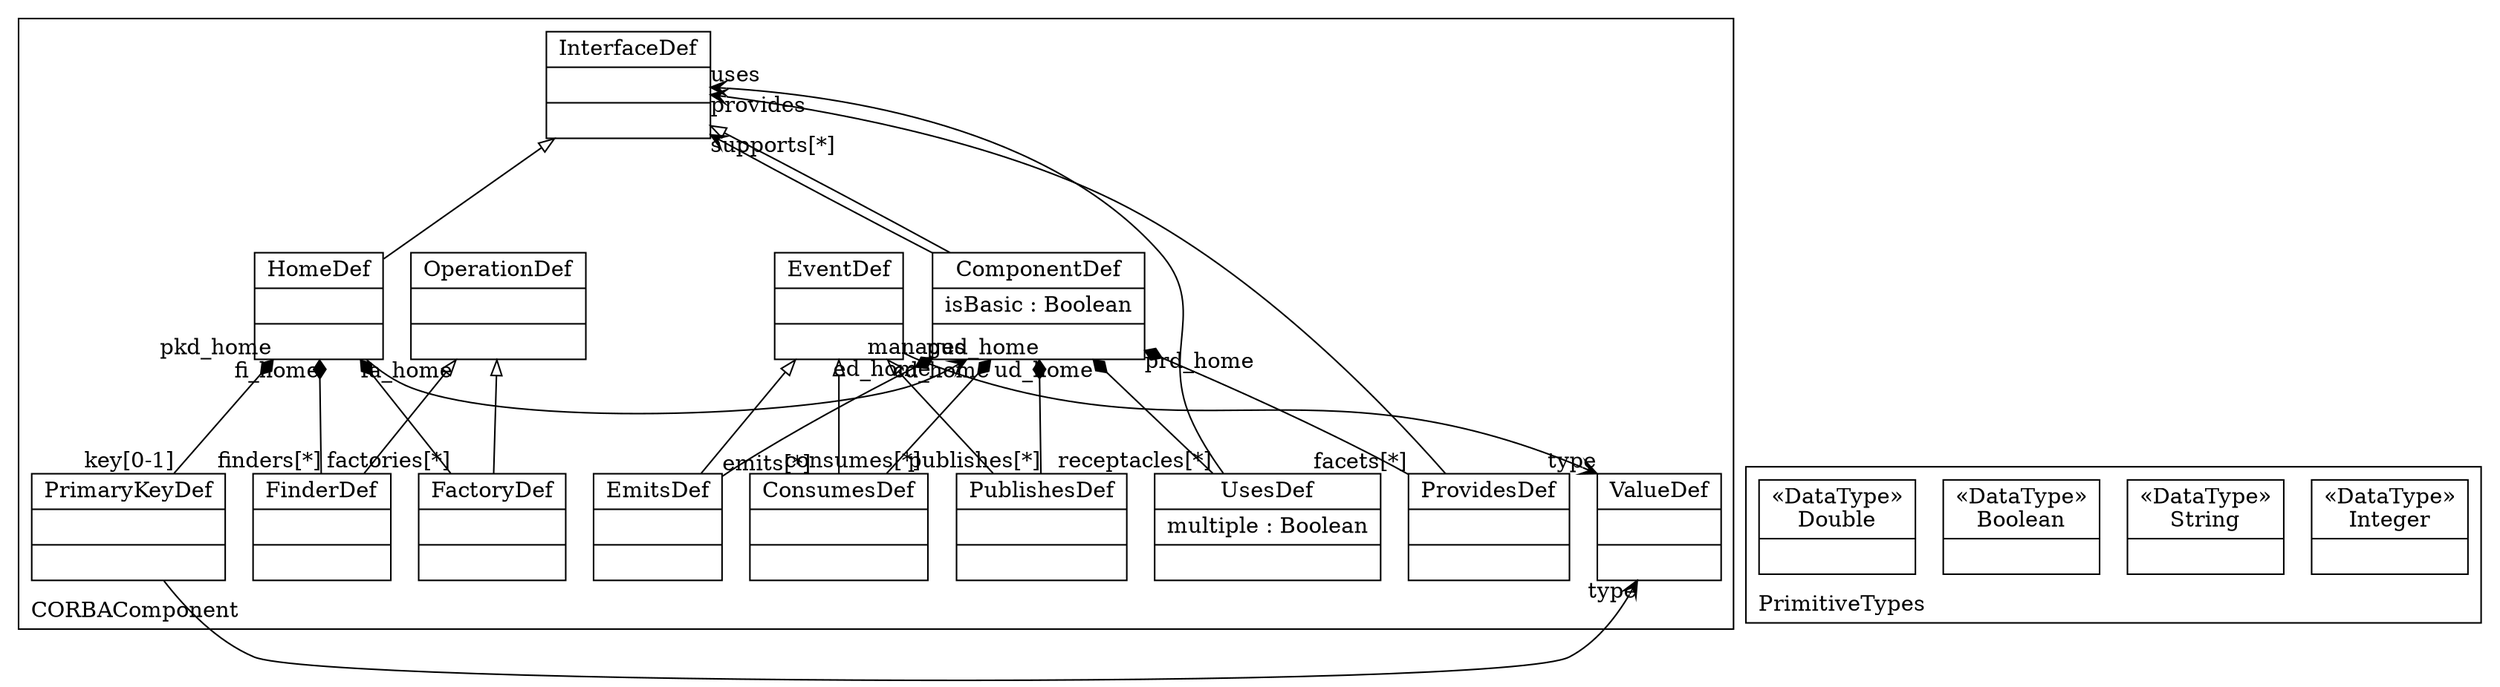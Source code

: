 digraph "KM3 Model in DOT" {
graph[rankdir=BT,labeljust=l,labelloc=t,nodeSep=0.75,compound=true];
 subgraph "cluster_CORBAComponent"{
labelloc=t
color=black
label=CORBAComponent
 node[shape=record];
InterfaceDef[label="{InterfaceDef| | }"]
;
 node[shape=record];
OperationDef[label="{OperationDef| | }"]
;
 node[shape=record];
ValueDef[label="{ValueDef| | }"]
;
 node[shape=record];
ComponentDef[label="{ComponentDef|isBasic : Boolean| }"]
 ComponentDef->InterfaceDef[arrowhead=vee,arrowtail=none,headlabel="supports[*]",group=InterfaceDef,minlen=2,constraint=false,]
 ComponentDef->InterfaceDef[arrowhead=onormal,group=InterfaceDef,minlen=2,constraint=true,]
;
 node[shape=record];
ProvidesDef[label="{ProvidesDef| | }"]
 ProvidesDef->InterfaceDef[arrowhead=vee,arrowtail=none,headlabel="provides",group=InterfaceDef,minlen=2,constraint=false,]
 ProvidesDef->ComponentDef[arrowhead=diamond,arrowtail=none,headlabel="prd_home",taillabel="facets[*]",group=ComponentDef,minlen=2,constraint=true,]
;
 node[shape=record];
UsesDef[label="{UsesDef|multiple : Boolean| }"]
 UsesDef->InterfaceDef[arrowhead=vee,arrowtail=none,headlabel="uses",group=InterfaceDef,minlen=2,constraint=false,]
 UsesDef->ComponentDef[arrowhead=diamond,arrowtail=none,headlabel="ud_home",taillabel="receptacles[*]",group=ComponentDef,minlen=2,constraint=true,]
;
 node[shape=record];
EventDef[label="{EventDef| | }"]
 EventDef->ValueDef[arrowhead=vee,arrowtail=none,headlabel="type",group=ValueDef,minlen=2,constraint=false,]
;
 node[shape=record];
EmitsDef[label="{EmitsDef| | }"]
 EmitsDef->ComponentDef[arrowhead=diamond,arrowtail=none,headlabel="ed_home",taillabel="emits[*]",group=ComponentDef,minlen=2,constraint=true,]
 EmitsDef->EventDef[arrowhead=onormal,group=EventDef,minlen=2,constraint=true,]
;
 node[shape=record];
PublishesDef[label="{PublishesDef| | }"]
 PublishesDef->ComponentDef[arrowhead=diamond,arrowtail=none,headlabel="pud_home",taillabel="publishes[*]",group=ComponentDef,minlen=2,constraint=true,]
 PublishesDef->EventDef[arrowhead=onormal,group=EventDef,minlen=2,constraint=true,]
;
 node[shape=record];
ConsumesDef[label="{ConsumesDef| | }"]
 ConsumesDef->ComponentDef[arrowhead=diamond,arrowtail=none,headlabel="cd_home",taillabel="consumes[*]",group=ComponentDef,minlen=2,constraint=true,]
 ConsumesDef->EventDef[arrowhead=onormal,group=EventDef,minlen=2,constraint=true,]
;
 node[shape=record];
HomeDef[label="{HomeDef| | }"]
 HomeDef->ComponentDef[arrowhead=vee,arrowtail=none,headlabel="manages",group=ComponentDef,minlen=2,constraint=false,]
 HomeDef->InterfaceDef[arrowhead=onormal,group=InterfaceDef,minlen=2,constraint=true,]
;
 node[shape=record];
FactoryDef[label="{FactoryDef| | }"]
 FactoryDef->HomeDef[arrowhead=diamond,arrowtail=none,headlabel="fa_home",taillabel="factories[*]",group=HomeDef,minlen=2,constraint=true,]
 FactoryDef->OperationDef[arrowhead=onormal,group=OperationDef,minlen=2,constraint=true,]
;
 node[shape=record];
FinderDef[label="{FinderDef| | }"]
 FinderDef->HomeDef[arrowhead=diamond,arrowtail=none,headlabel="fi_home",taillabel="finders[*]",group=HomeDef,minlen=2,constraint=true,]
 FinderDef->OperationDef[arrowhead=onormal,group=OperationDef,minlen=2,constraint=true,]
;
 node[shape=record];
PrimaryKeyDef[label="{PrimaryKeyDef| | }"]
 PrimaryKeyDef->HomeDef[arrowhead=diamond,arrowtail=none,headlabel="pkd_home",taillabel="key[0-1]",group=HomeDef,minlen=2,constraint=true,]
 PrimaryKeyDef->ValueDef[arrowhead=vee,arrowtail=none,headlabel="type",group=ValueDef,minlen=2,constraint=false,]
;

} subgraph "cluster_PrimitiveTypes"{
labelloc=t
color=black
label=PrimitiveTypes
 node[shape=record];
Integer[label="{&#171;DataType&#187;\nInteger|}"]
;
 node[shape=record];
String[label="{&#171;DataType&#187;\nString|}"]
;
 node[shape=record];
Boolean[label="{&#171;DataType&#187;\nBoolean|}"]
;
 node[shape=record];
Double[label="{&#171;DataType&#187;\nDouble|}"]
;

}
}